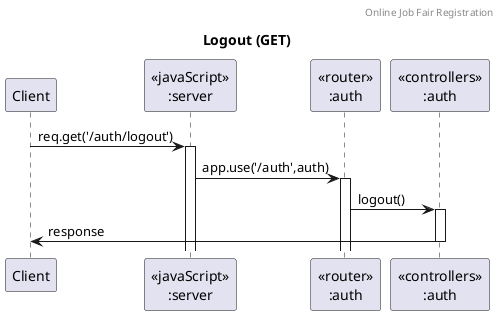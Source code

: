 @startuml Logout (POST)

header Online Job Fair Registration
title "Logout (GET)"

participant "Client" as client
participant "<<javaScript>>\n:server" as server
participant "<<router>>\n:auth" as routerAuth
participant "<<controllers>>\n:auth" as controllersAuth

client->server ++:req.get('/auth/logout')
server->routerAuth ++:app.use('/auth',auth)
routerAuth -> controllersAuth ++:logout()
client <- controllersAuth --:response

@enduml